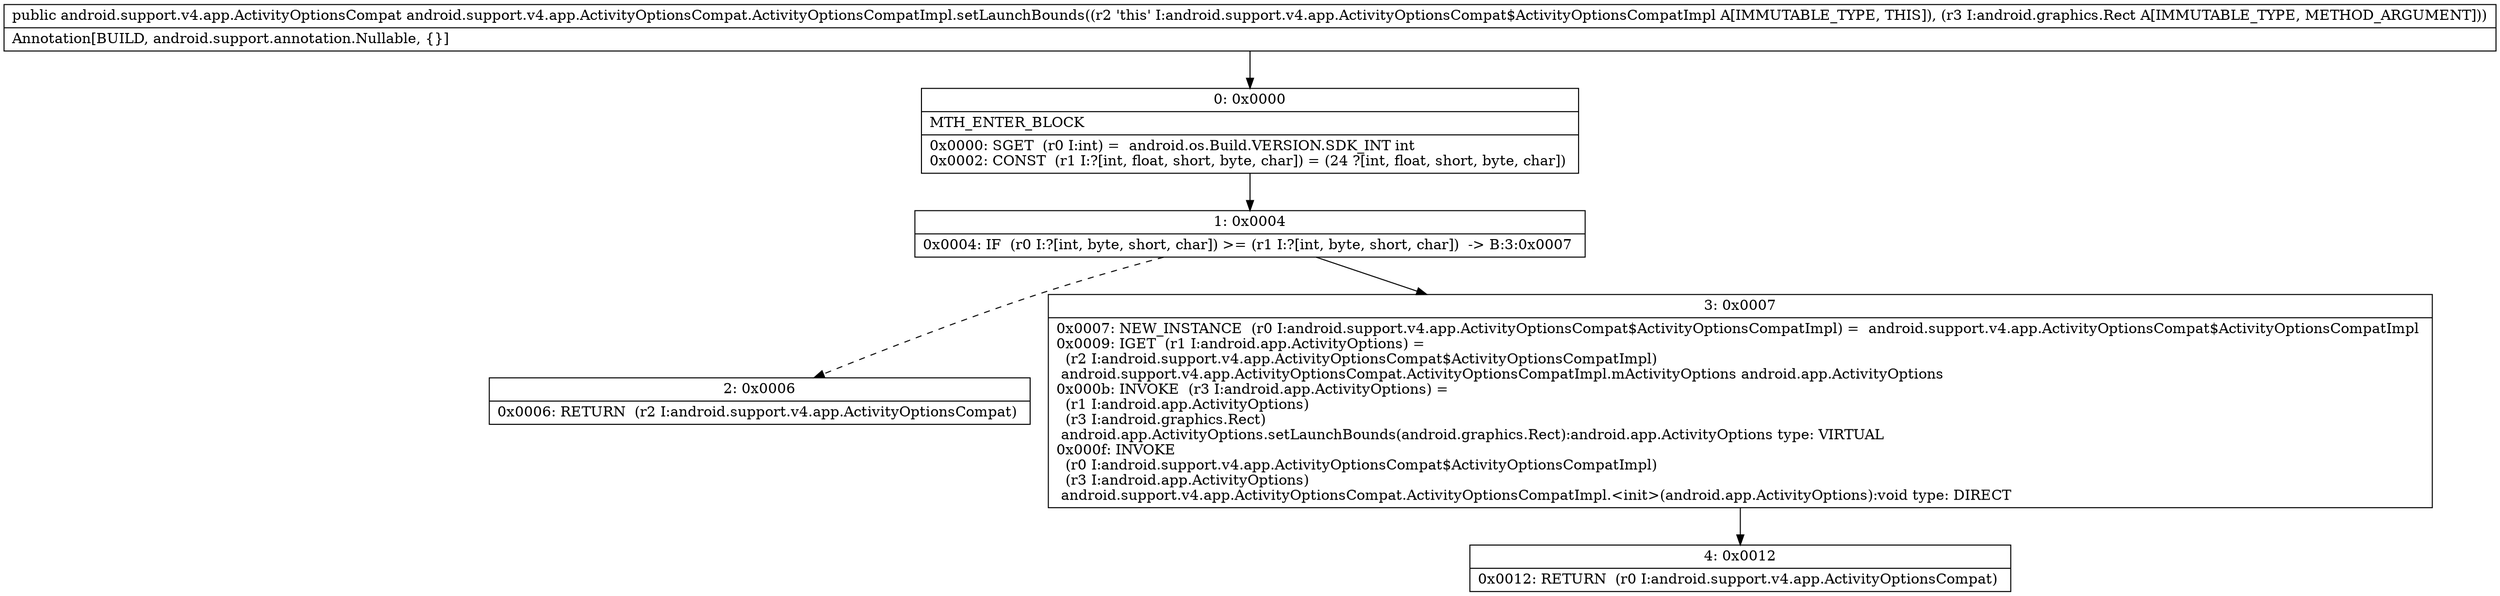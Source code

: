 digraph "CFG forandroid.support.v4.app.ActivityOptionsCompat.ActivityOptionsCompatImpl.setLaunchBounds(Landroid\/graphics\/Rect;)Landroid\/support\/v4\/app\/ActivityOptionsCompat;" {
Node_0 [shape=record,label="{0\:\ 0x0000|MTH_ENTER_BLOCK\l|0x0000: SGET  (r0 I:int) =  android.os.Build.VERSION.SDK_INT int \l0x0002: CONST  (r1 I:?[int, float, short, byte, char]) = (24 ?[int, float, short, byte, char]) \l}"];
Node_1 [shape=record,label="{1\:\ 0x0004|0x0004: IF  (r0 I:?[int, byte, short, char]) \>= (r1 I:?[int, byte, short, char])  \-\> B:3:0x0007 \l}"];
Node_2 [shape=record,label="{2\:\ 0x0006|0x0006: RETURN  (r2 I:android.support.v4.app.ActivityOptionsCompat) \l}"];
Node_3 [shape=record,label="{3\:\ 0x0007|0x0007: NEW_INSTANCE  (r0 I:android.support.v4.app.ActivityOptionsCompat$ActivityOptionsCompatImpl) =  android.support.v4.app.ActivityOptionsCompat$ActivityOptionsCompatImpl \l0x0009: IGET  (r1 I:android.app.ActivityOptions) = \l  (r2 I:android.support.v4.app.ActivityOptionsCompat$ActivityOptionsCompatImpl)\l android.support.v4.app.ActivityOptionsCompat.ActivityOptionsCompatImpl.mActivityOptions android.app.ActivityOptions \l0x000b: INVOKE  (r3 I:android.app.ActivityOptions) = \l  (r1 I:android.app.ActivityOptions)\l  (r3 I:android.graphics.Rect)\l android.app.ActivityOptions.setLaunchBounds(android.graphics.Rect):android.app.ActivityOptions type: VIRTUAL \l0x000f: INVOKE  \l  (r0 I:android.support.v4.app.ActivityOptionsCompat$ActivityOptionsCompatImpl)\l  (r3 I:android.app.ActivityOptions)\l android.support.v4.app.ActivityOptionsCompat.ActivityOptionsCompatImpl.\<init\>(android.app.ActivityOptions):void type: DIRECT \l}"];
Node_4 [shape=record,label="{4\:\ 0x0012|0x0012: RETURN  (r0 I:android.support.v4.app.ActivityOptionsCompat) \l}"];
MethodNode[shape=record,label="{public android.support.v4.app.ActivityOptionsCompat android.support.v4.app.ActivityOptionsCompat.ActivityOptionsCompatImpl.setLaunchBounds((r2 'this' I:android.support.v4.app.ActivityOptionsCompat$ActivityOptionsCompatImpl A[IMMUTABLE_TYPE, THIS]), (r3 I:android.graphics.Rect A[IMMUTABLE_TYPE, METHOD_ARGUMENT]))  | Annotation[BUILD, android.support.annotation.Nullable, \{\}]\l}"];
MethodNode -> Node_0;
Node_0 -> Node_1;
Node_1 -> Node_2[style=dashed];
Node_1 -> Node_3;
Node_3 -> Node_4;
}

